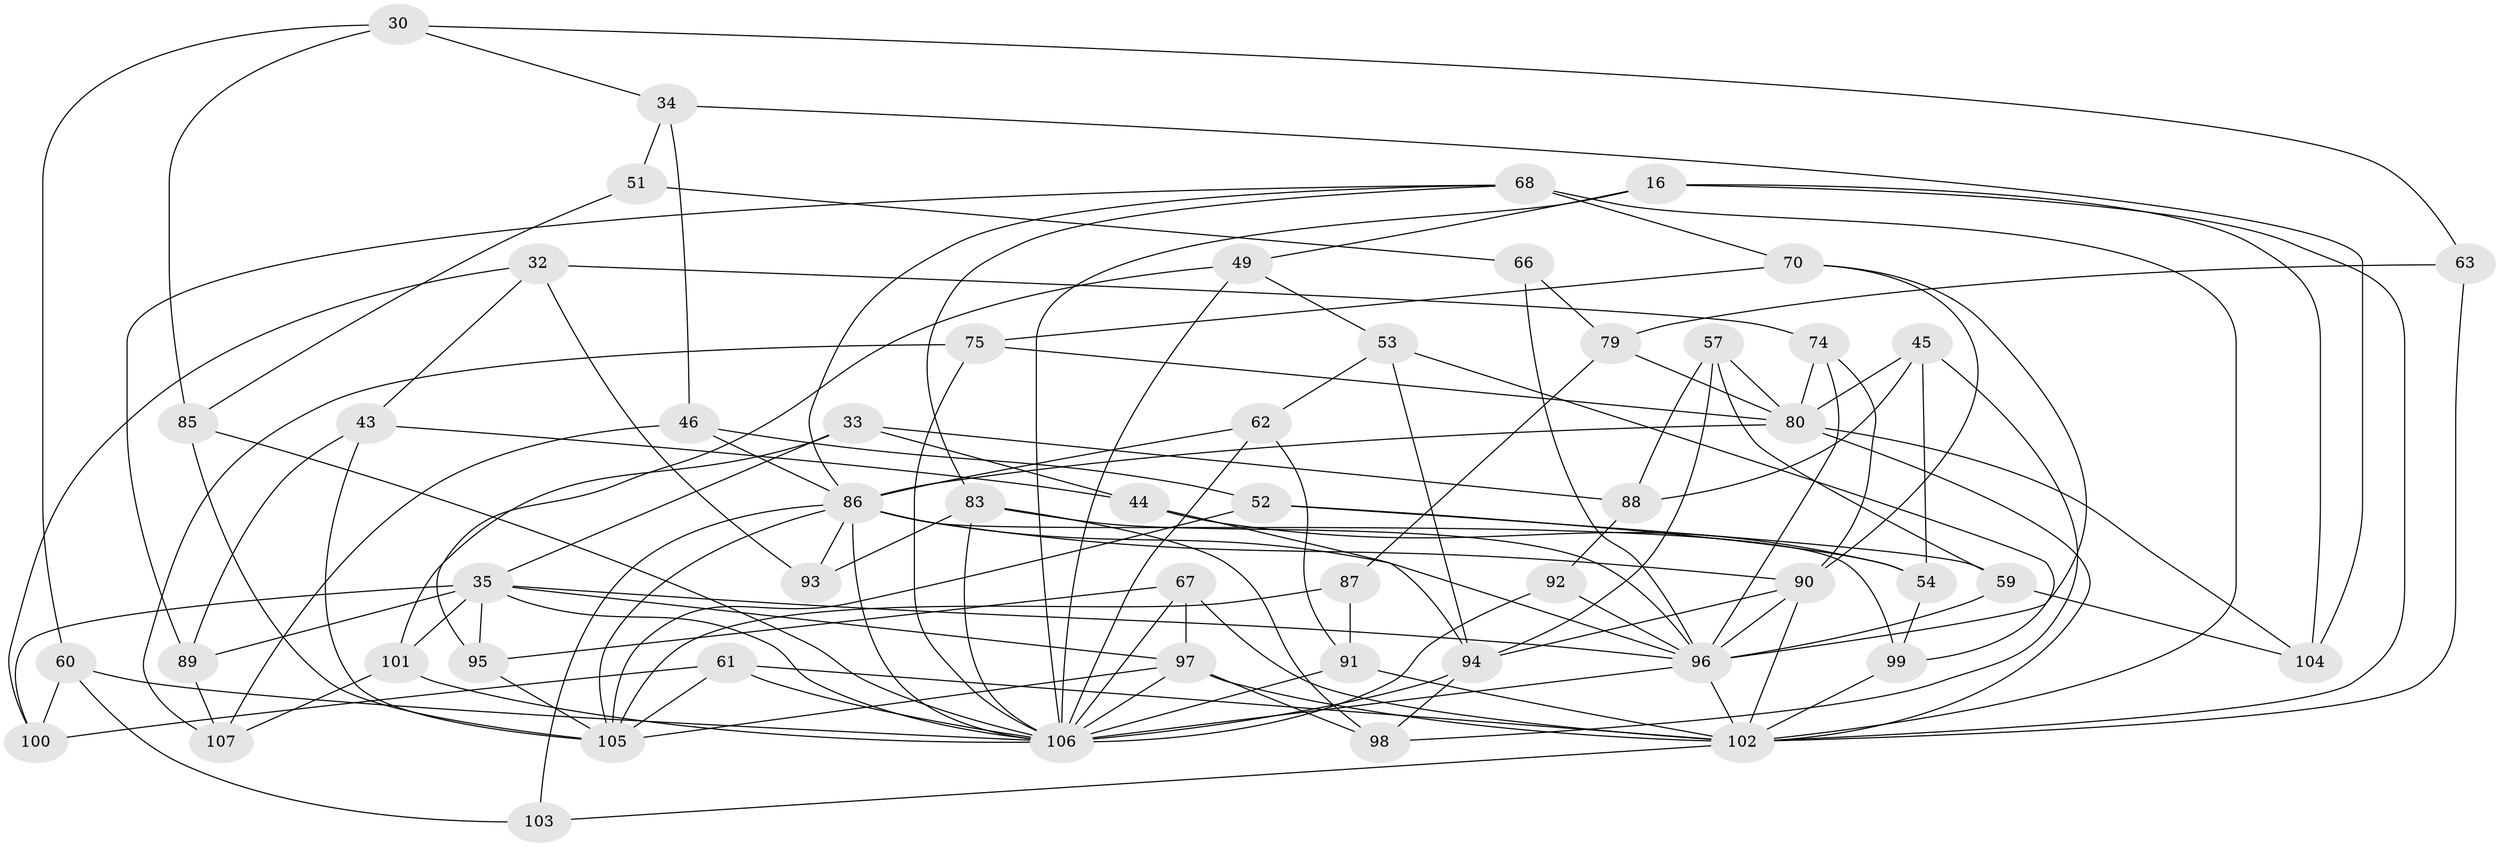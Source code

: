 // original degree distribution, {4: 1.0}
// Generated by graph-tools (version 1.1) at 2025/59/03/09/25 04:59:13]
// undirected, 53 vertices, 130 edges
graph export_dot {
graph [start="1"]
  node [color=gray90,style=filled];
  16 [super="+7"];
  30;
  32;
  33;
  34;
  35 [super="+27+31"];
  43;
  44;
  45;
  46;
  49 [super="+17"];
  51;
  52;
  53;
  54;
  57;
  59;
  60;
  61;
  62;
  63;
  66 [super="+38"];
  67 [super="+39"];
  68 [super="+50"];
  70;
  74;
  75 [super="+69"];
  79;
  80 [super="+4+42"];
  83 [super="+6"];
  85;
  86 [super="+58+82+36"];
  87;
  88;
  89;
  90 [super="+5+14+64"];
  91 [super="+71+55"];
  92;
  93;
  94 [super="+29"];
  95;
  96 [super="+84+37"];
  97 [super="+73+21"];
  98;
  99;
  100;
  101;
  102 [super="+26+81+76"];
  103;
  104;
  105 [super="+13+23"];
  106 [super="+2+25+12+48+78+77+47"];
  107;
  16 -- 106;
  16 -- 49 [weight=2];
  16 -- 104;
  16 -- 102 [weight=2];
  30 -- 60;
  30 -- 34;
  30 -- 85;
  30 -- 63;
  32 -- 43;
  32 -- 100;
  32 -- 93;
  32 -- 74;
  33 -- 44;
  33 -- 88;
  33 -- 35;
  33 -- 101;
  34 -- 104;
  34 -- 51;
  34 -- 46;
  35 -- 100;
  35 -- 97;
  35 -- 106;
  35 -- 95;
  35 -- 96;
  35 -- 89;
  35 -- 101;
  43 -- 89;
  43 -- 44;
  43 -- 105;
  44 -- 54;
  44 -- 94;
  45 -- 88;
  45 -- 54;
  45 -- 98;
  45 -- 80;
  46 -- 52;
  46 -- 107;
  46 -- 86;
  49 -- 53;
  49 -- 95;
  49 -- 106 [weight=2];
  51 -- 66 [weight=2];
  51 -- 85;
  52 -- 59;
  52 -- 54;
  52 -- 105;
  53 -- 94;
  53 -- 99;
  53 -- 62;
  54 -- 99;
  57 -- 88;
  57 -- 59;
  57 -- 80;
  57 -- 94;
  59 -- 104;
  59 -- 96;
  60 -- 103;
  60 -- 100;
  60 -- 106;
  61 -- 100;
  61 -- 106;
  61 -- 105;
  61 -- 102;
  62 -- 91;
  62 -- 106;
  62 -- 86;
  63 -- 79;
  63 -- 102 [weight=2];
  66 -- 96 [weight=3];
  66 -- 79;
  67 -- 95;
  67 -- 106 [weight=2];
  67 -- 97 [weight=2];
  67 -- 102;
  68 -- 83;
  68 -- 89;
  68 -- 102 [weight=2];
  68 -- 70;
  68 -- 86;
  70 -- 90;
  70 -- 75;
  70 -- 96;
  74 -- 80;
  74 -- 90;
  74 -- 96;
  75 -- 106 [weight=3];
  75 -- 80;
  75 -- 107;
  79 -- 87;
  79 -- 80;
  80 -- 104;
  80 -- 86;
  80 -- 102;
  83 -- 93 [weight=2];
  83 -- 98;
  83 -- 106;
  83 -- 96;
  85 -- 106;
  85 -- 105;
  86 -- 90 [weight=4];
  86 -- 103 [weight=2];
  86 -- 93;
  86 -- 96;
  86 -- 99;
  86 -- 105;
  86 -- 106 [weight=2];
  87 -- 91 [weight=2];
  87 -- 105;
  88 -- 92;
  89 -- 107;
  90 -- 94;
  90 -- 102 [weight=2];
  90 -- 96;
  91 -- 106 [weight=2];
  91 -- 102 [weight=3];
  92 -- 106 [weight=2];
  92 -- 96;
  94 -- 106 [weight=3];
  94 -- 98;
  95 -- 105;
  96 -- 106 [weight=2];
  96 -- 102;
  97 -- 106 [weight=2];
  97 -- 105;
  97 -- 98;
  97 -- 102 [weight=3];
  99 -- 102;
  101 -- 107;
  101 -- 106;
  102 -- 103;
}
